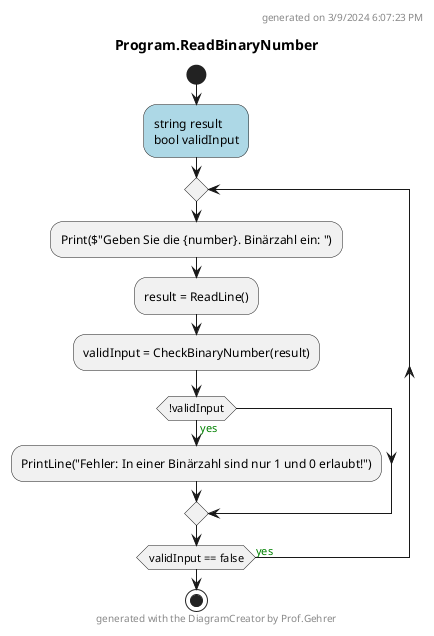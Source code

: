 @startuml Program.ReadBinaryNumber
header
generated on 3/9/2024 6:07:23 PM
end header
title Program.ReadBinaryNumber
start
#LightBlue:string result
bool validInput;
repeat
    :Print($"Geben Sie die {number}. Binärzahl ein: ");
    :result = ReadLine();
    :validInput = CheckBinaryNumber(result);
    if (!validInput) then (<color:green>yes)
        :PrintLine("Fehler: In einer Binärzahl sind nur 1 und 0 erlaubt!");
    endif
repeat while (validInput == false) is (<color:green>yes)
footer
generated with the DiagramCreator by Prof.Gehrer
end footer
stop
@enduml
